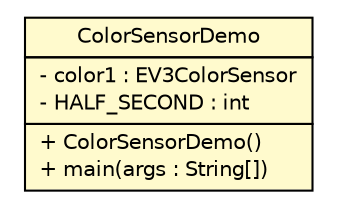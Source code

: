#!/usr/local/bin/dot
#
# Class diagram 
# Generated by UMLGraph version R5_6-24-gf6e263 (http://www.umlgraph.org/)
#

digraph G {
	edge [fontname="Helvetica",fontsize=10,labelfontname="Helvetica",labelfontsize=10];
	node [fontname="Helvetica",fontsize=10,shape=plaintext];
	nodesep=0.25;
	ranksep=0.5;
	// ev3dev.examples.sensors.ColorSensorDemo
	c2569 [label=<<table title="ev3dev.examples.sensors.ColorSensorDemo" border="0" cellborder="1" cellspacing="0" cellpadding="2" port="p" bgcolor="lemonChiffon" href="./ColorSensorDemo.html">
		<tr><td><table border="0" cellspacing="0" cellpadding="1">
<tr><td align="center" balign="center"> ColorSensorDemo </td></tr>
		</table></td></tr>
		<tr><td><table border="0" cellspacing="0" cellpadding="1">
<tr><td align="left" balign="left"> - color1 : EV3ColorSensor </td></tr>
<tr><td align="left" balign="left"> - HALF_SECOND : int </td></tr>
		</table></td></tr>
		<tr><td><table border="0" cellspacing="0" cellpadding="1">
<tr><td align="left" balign="left"> + ColorSensorDemo() </td></tr>
<tr><td align="left" balign="left"> + main(args : String[]) </td></tr>
		</table></td></tr>
		</table>>, URL="./ColorSensorDemo.html", fontname="Helvetica", fontcolor="black", fontsize=10.0];
}

